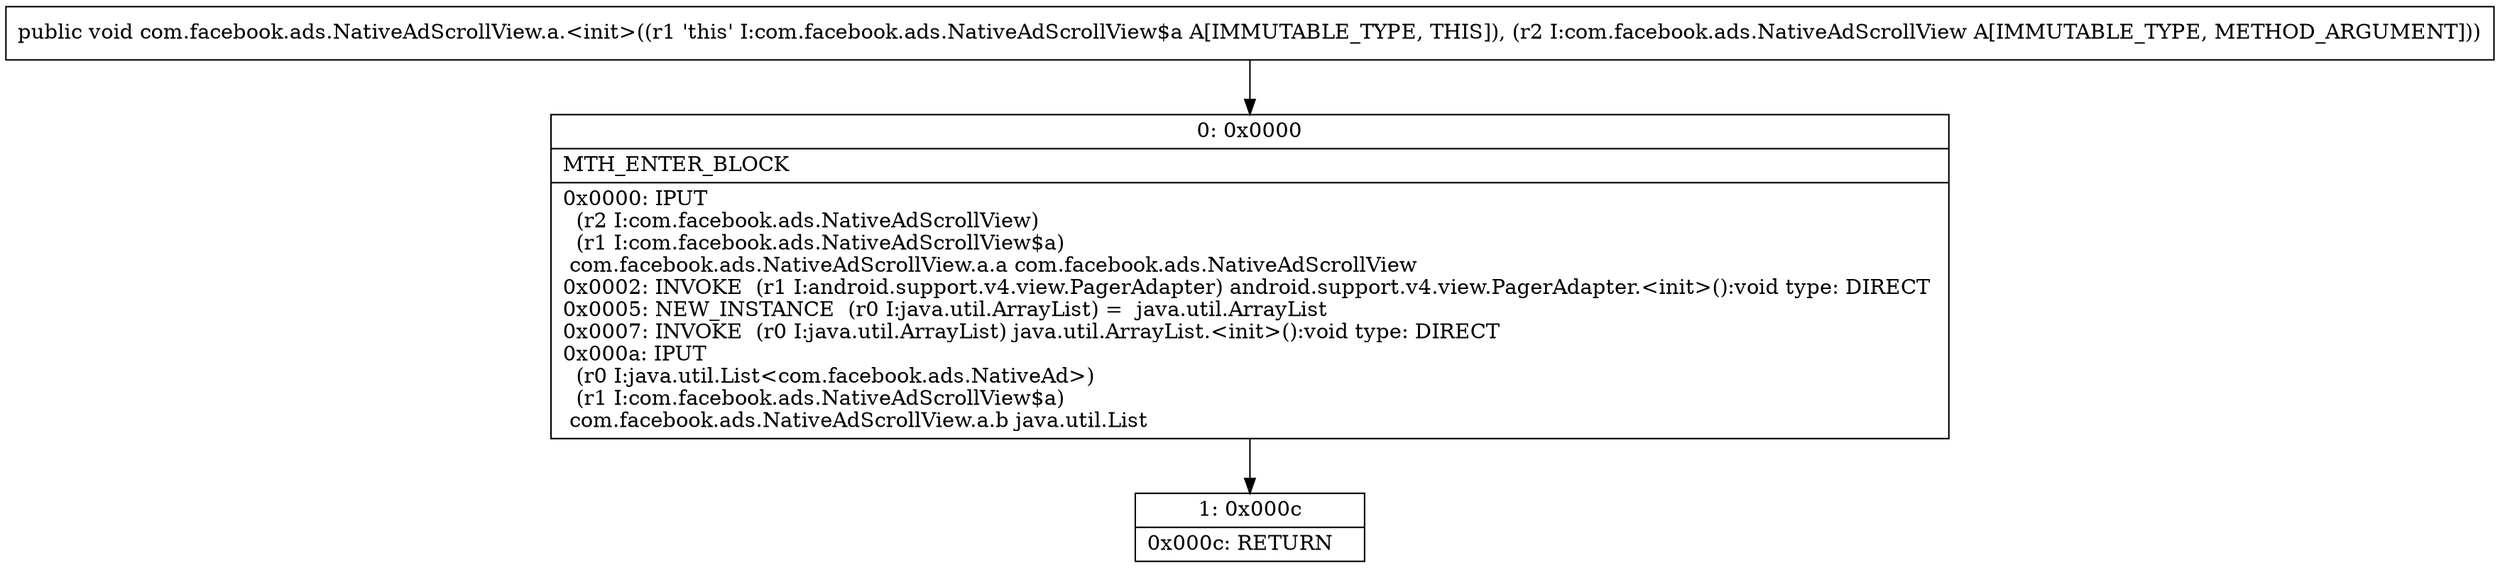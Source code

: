 digraph "CFG forcom.facebook.ads.NativeAdScrollView.a.\<init\>(Lcom\/facebook\/ads\/NativeAdScrollView;)V" {
Node_0 [shape=record,label="{0\:\ 0x0000|MTH_ENTER_BLOCK\l|0x0000: IPUT  \l  (r2 I:com.facebook.ads.NativeAdScrollView)\l  (r1 I:com.facebook.ads.NativeAdScrollView$a)\l com.facebook.ads.NativeAdScrollView.a.a com.facebook.ads.NativeAdScrollView \l0x0002: INVOKE  (r1 I:android.support.v4.view.PagerAdapter) android.support.v4.view.PagerAdapter.\<init\>():void type: DIRECT \l0x0005: NEW_INSTANCE  (r0 I:java.util.ArrayList) =  java.util.ArrayList \l0x0007: INVOKE  (r0 I:java.util.ArrayList) java.util.ArrayList.\<init\>():void type: DIRECT \l0x000a: IPUT  \l  (r0 I:java.util.List\<com.facebook.ads.NativeAd\>)\l  (r1 I:com.facebook.ads.NativeAdScrollView$a)\l com.facebook.ads.NativeAdScrollView.a.b java.util.List \l}"];
Node_1 [shape=record,label="{1\:\ 0x000c|0x000c: RETURN   \l}"];
MethodNode[shape=record,label="{public void com.facebook.ads.NativeAdScrollView.a.\<init\>((r1 'this' I:com.facebook.ads.NativeAdScrollView$a A[IMMUTABLE_TYPE, THIS]), (r2 I:com.facebook.ads.NativeAdScrollView A[IMMUTABLE_TYPE, METHOD_ARGUMENT])) }"];
MethodNode -> Node_0;
Node_0 -> Node_1;
}

